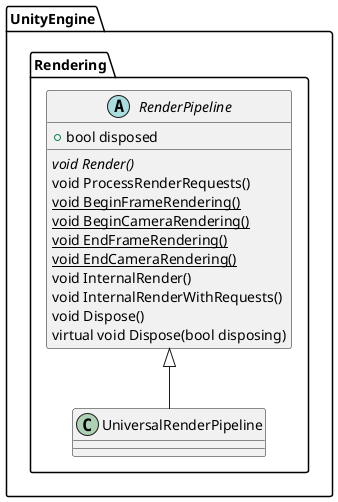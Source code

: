 ﻿@startuml
'https://plantuml.com/class-diagram
'
'abstract class AbstractList
'abstract AbstractCollection
'interface List
'interface Collection
'
'List <|-- AbstractList
'Collection <|-- AbstractCollection
'
'Collection <|- List
'AbstractCollection <|- AbstractList
'AbstractList <|-- ArrayList
'
'class ArrayList {
'Object[] elementData
'size()
'}

'enum TimeUnit {
'DAYS
'HOURS
'MINUTES
'}
namespace UnityEngine.Rendering{
    RenderPipeline <|-- UniversalRenderPipeline

    abstract class RenderPipeline{
        {abstract} void Render()
        void ProcessRenderRequests()
        {static}void BeginFrameRendering()
        {static}void BeginCameraRendering()
        {static}void EndFrameRendering()
        {static}void EndCameraRendering()
        void InternalRender()
        void InternalRenderWithRequests()
        + bool disposed
        void Dispose()
        virtual void Dispose(bool disposing)     
    }
    class UniversalRenderPipeline {
    }
}

@enduml